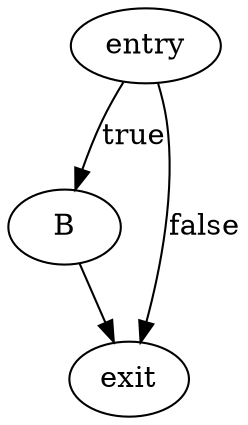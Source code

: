 digraph if {
	A->B [label="true"];
	A->C [label="false"];
	B->C
	A [label="entry"]
	B
	C [label="exit"];
}
